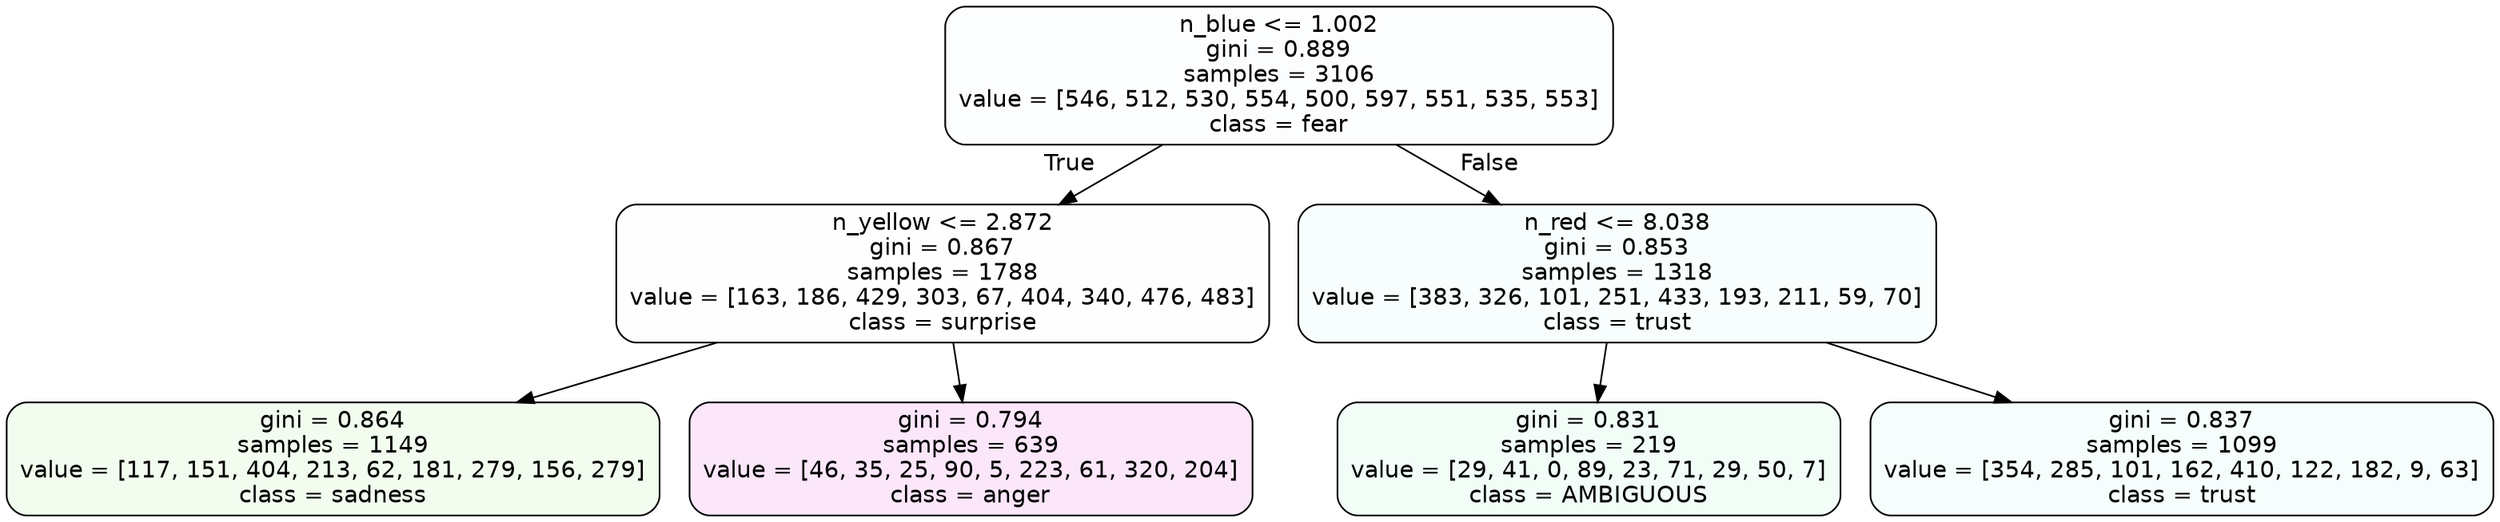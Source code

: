 digraph Tree {
node [shape=box, style="filled, rounded", color="black", fontname=helvetica] ;
edge [fontname=helvetica] ;
0 [label="n_blue <= 1.002\ngini = 0.889\nsamples = 3106\nvalue = [546, 512, 530, 554, 500, 597, 551, 535, 553]\nclass = fear", fillcolor="#3964e503"] ;
1 [label="n_yellow <= 2.872\ngini = 0.867\nsamples = 1788\nvalue = [163, 186, 429, 303, 67, 404, 340, 476, 483]\nclass = surprise", fillcolor="#e5396401"] ;
0 -> 1 [labeldistance=2.5, labelangle=45, headlabel="True"] ;
2 [label="gini = 0.864\nsamples = 1149\nvalue = [117, 151, 404, 213, 62, 181, 279, 156, 279]\nclass = sadness", fillcolor="#64e53914"] ;
1 -> 2 ;
3 [label="gini = 0.794\nsamples = 639\nvalue = [46, 35, 25, 90, 5, 223, 61, 320, 204]\nclass = anger", fillcolor="#e539d71f"] ;
1 -> 3 ;
4 [label="n_red <= 8.038\ngini = 0.853\nsamples = 1318\nvalue = [383, 326, 101, 251, 433, 193, 211, 59, 70]\nclass = trust", fillcolor="#39d7e508"] ;
0 -> 4 [labeldistance=2.5, labelangle=-45, headlabel="False"] ;
5 [label="gini = 0.831\nsamples = 219\nvalue = [29, 41, 0, 89, 23, 71, 29, 50, 7]\nclass = AMBIGUOUS", fillcolor="#39e58111"] ;
4 -> 5 ;
6 [label="gini = 0.837\nsamples = 1099\nvalue = [354, 285, 101, 162, 410, 122, 182, 9, 63]\nclass = trust", fillcolor="#39d7e50b"] ;
4 -> 6 ;
}